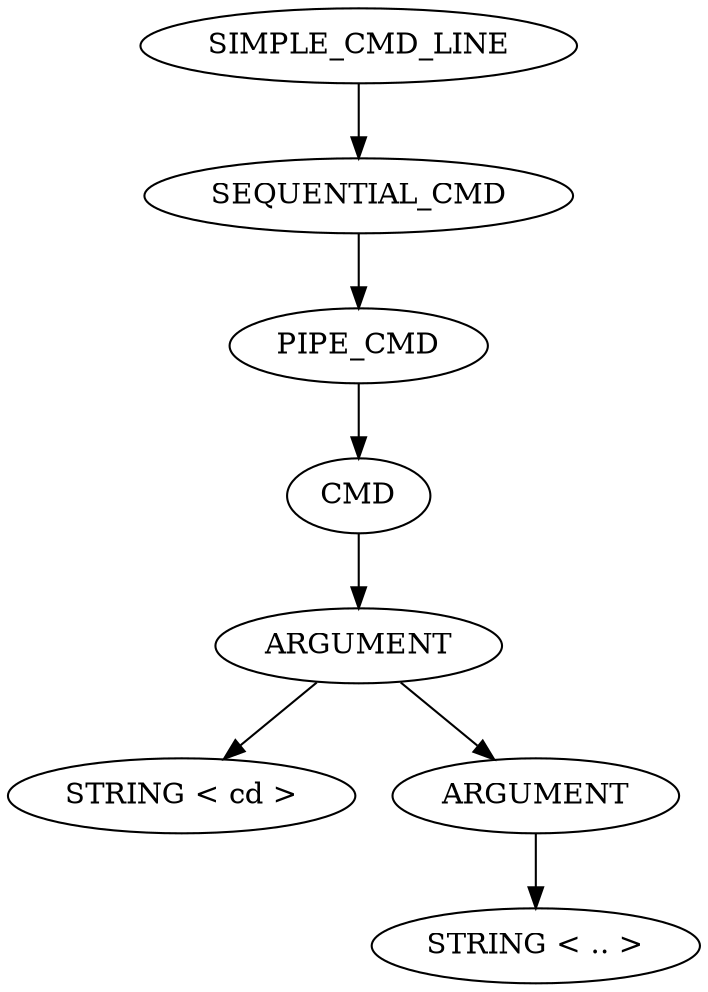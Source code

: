 digraph PARSER {
	NODE_0x128004220 [label="SIMPLE_CMD_LINE\n"];
	NODE_0x128004220 -> NODE_0x128004200
	NODE_0x128004200 [label="SEQUENTIAL_CMD\n"];
	NODE_0x128004200 -> NODE_0x1280041e0
	NODE_0x1280041e0 [label="PIPE_CMD\n"];
	NODE_0x1280041e0 -> NODE_0x1280041c0
	NODE_0x1280041c0 [label="CMD\n"];
	NODE_0x1280041c0 -> NODE_0x1280041a0
	NODE_0x1280041a0 [label="ARGUMENT\n"];
	NODE_0x1280041a0 -> NODE_0x128004140
	NODE_0x1280041a0 -> NODE_0x128004180
	NODE_0x128004140 [label="STRING < cd >\n"];
	NODE_0x128004180 [label="ARGUMENT\n"];
	NODE_0x128004180 -> NODE_0x128004160
	NODE_0x128004160 [label="STRING < .. >\n"];
}
